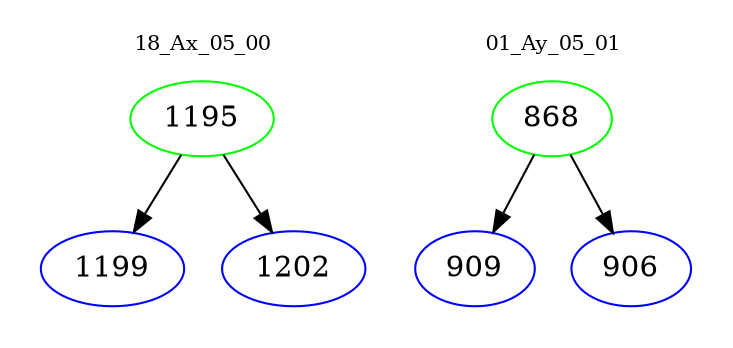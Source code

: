 digraph{
subgraph cluster_0 {
color = white
label = "18_Ax_05_00";
fontsize=10;
T0_1195 [label="1195", color="green"]
T0_1195 -> T0_1199 [color="black"]
T0_1199 [label="1199", color="blue"]
T0_1195 -> T0_1202 [color="black"]
T0_1202 [label="1202", color="blue"]
}
subgraph cluster_1 {
color = white
label = "01_Ay_05_01";
fontsize=10;
T1_868 [label="868", color="green"]
T1_868 -> T1_909 [color="black"]
T1_909 [label="909", color="blue"]
T1_868 -> T1_906 [color="black"]
T1_906 [label="906", color="blue"]
}
}
